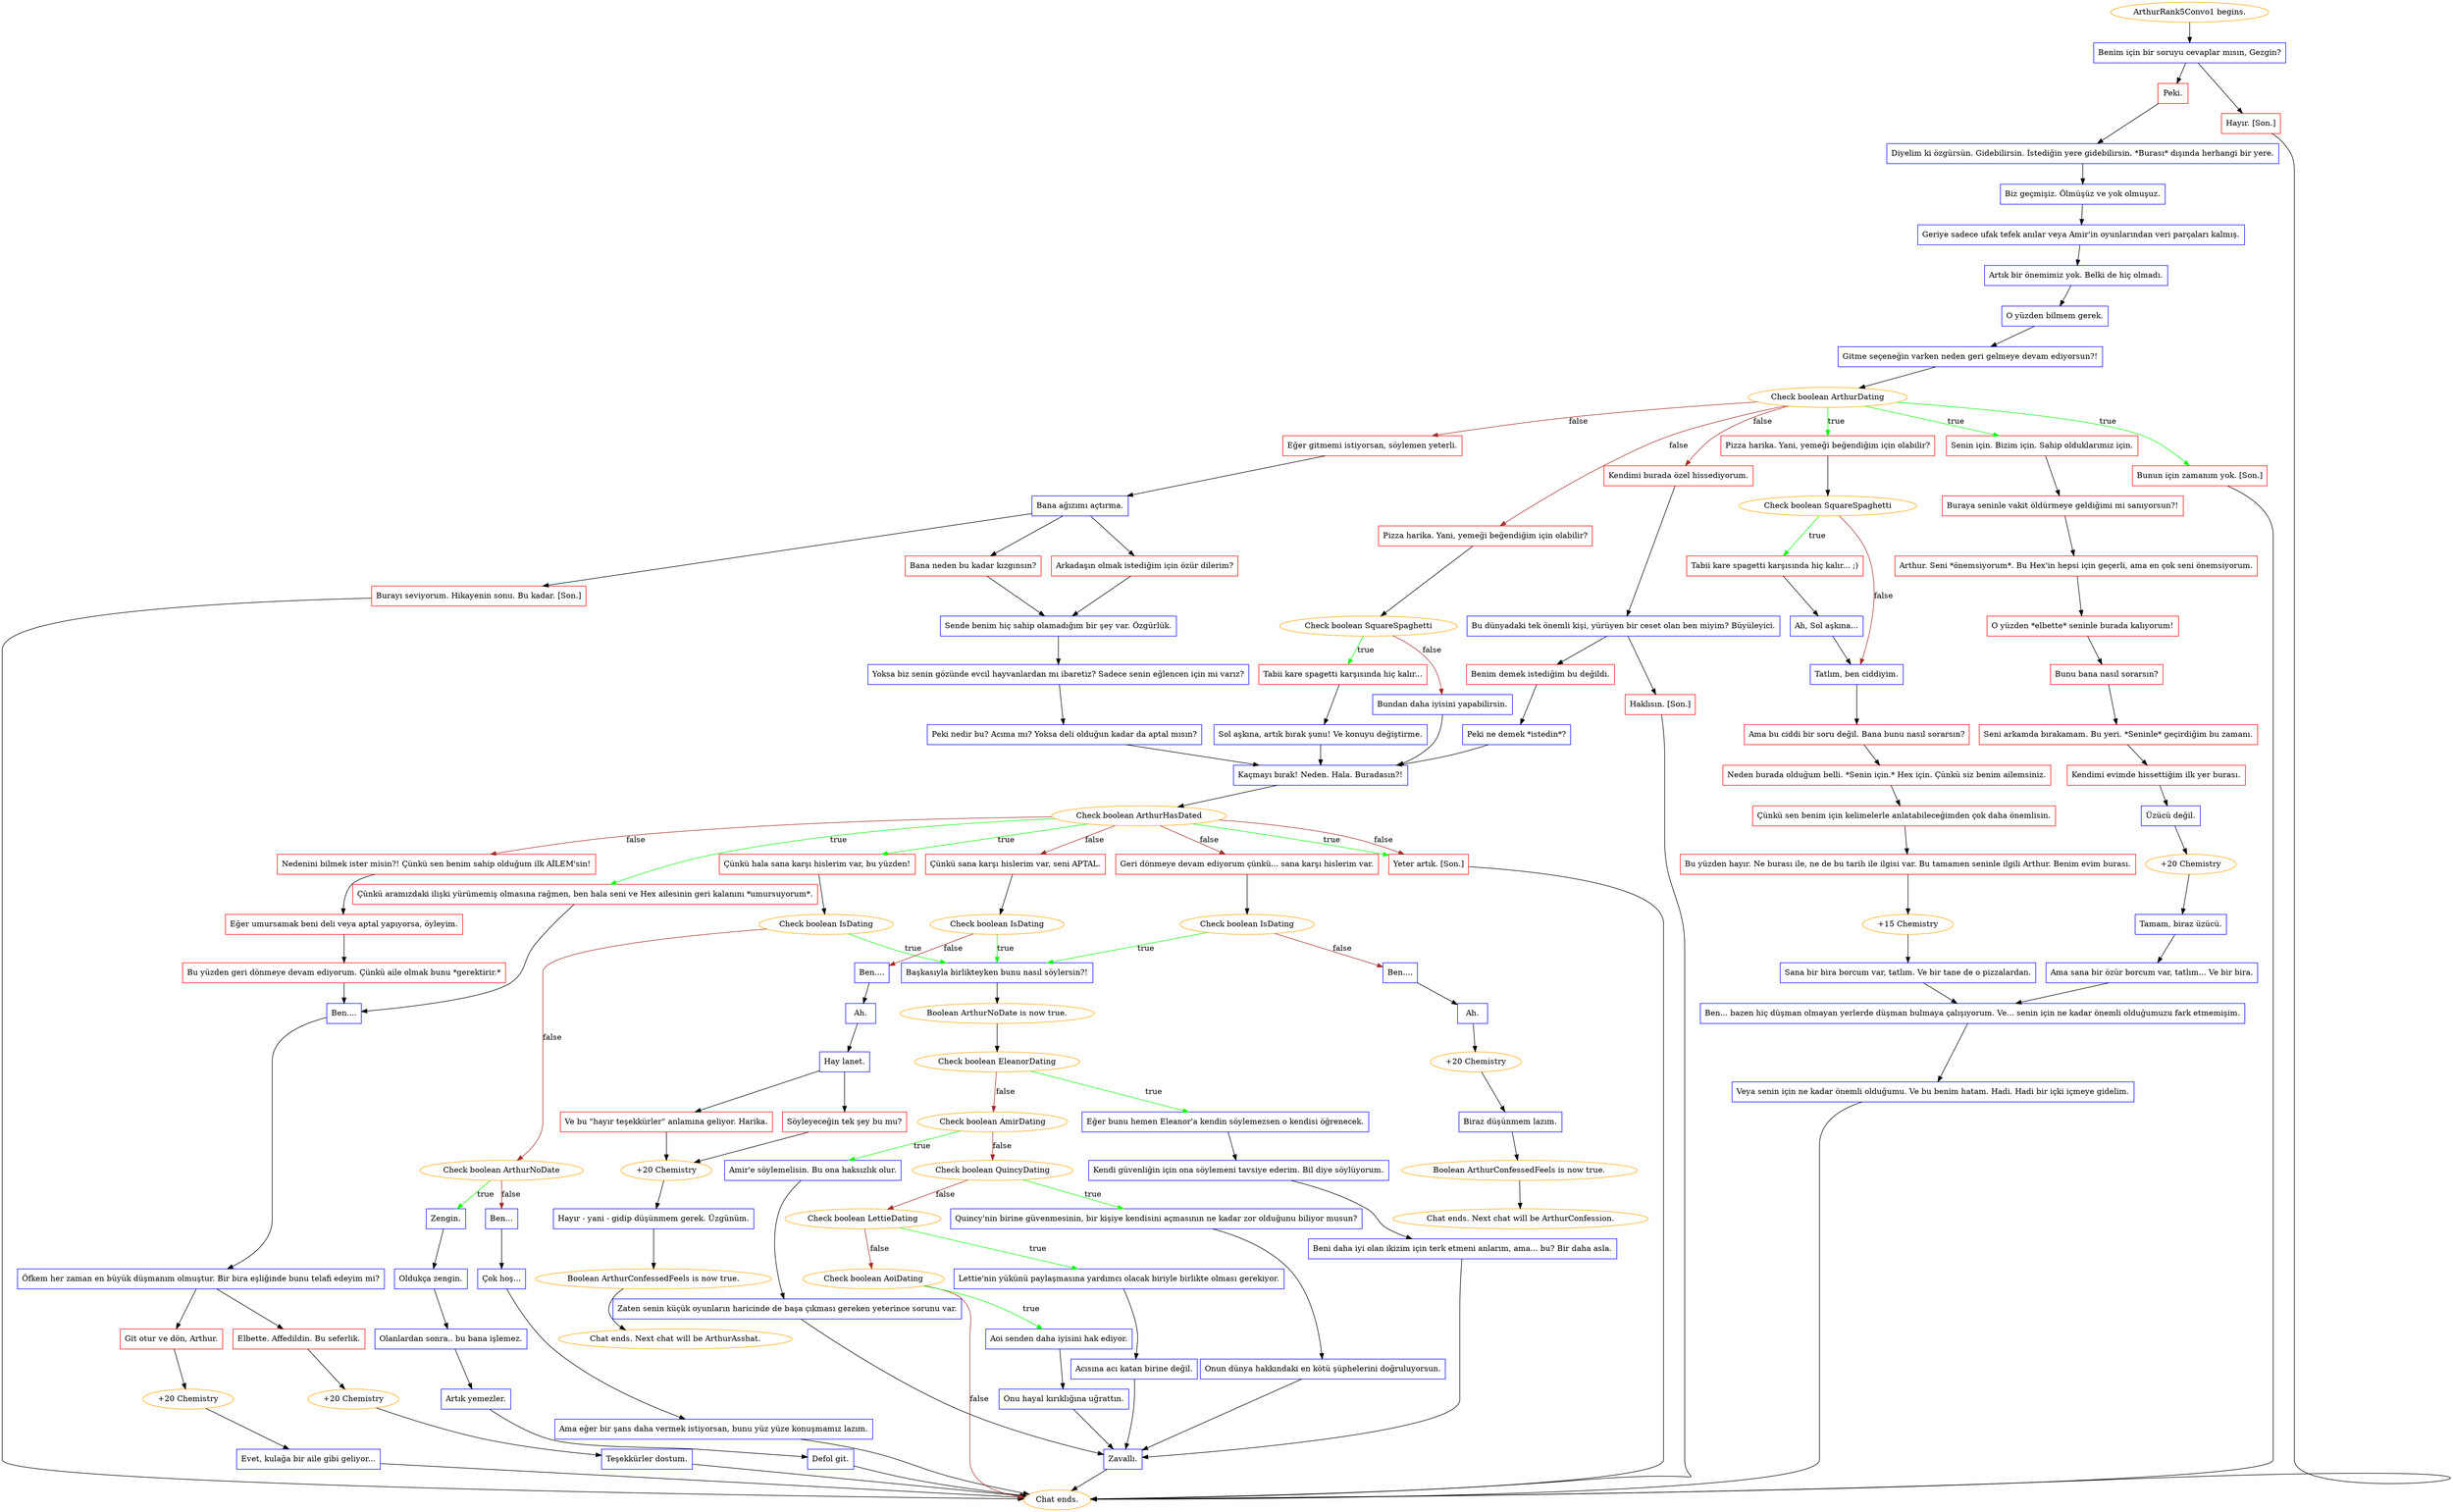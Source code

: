 digraph {
	"ArthurRank5Convo1 begins." [color=orange];
		"ArthurRank5Convo1 begins." -> j3483137733;
	j3483137733 [label="Benim için bir soruyu cevaplar mısın, Gezgin?",shape=box,color=blue];
		j3483137733 -> j2876429053;
		j3483137733 -> j481913329;
	j2876429053 [label="Peki.",shape=box,color=red];
		j2876429053 -> j3672944140;
	j481913329 [label="Hayır. [Son.]",shape=box,color=red];
		j481913329 -> "Chat ends.";
	j3672944140 [label="Diyelim ki özgürsün. Gidebilirsin. İstediğin yere gidebilirsin. *Burası* dışında herhangi bir yere.",shape=box,color=blue];
		j3672944140 -> j1305281287;
	"Chat ends." [color=orange];
	j1305281287 [label="Biz geçmişiz. Ölmüşüz ve yok olmuşuz.",shape=box,color=blue];
		j1305281287 -> j187634152;
	j187634152 [label="Geriye sadece ufak tefek anılar veya Amir'in oyunlarından veri parçaları kalmış.",shape=box,color=blue];
		j187634152 -> j2010748406;
	j2010748406 [label="Artık bir önemimiz yok. Belki de hiç olmadı.",shape=box,color=blue];
		j2010748406 -> j97696875;
	j97696875 [label="O yüzden bilmem gerek.",shape=box,color=blue];
		j97696875 -> j269183600;
	j269183600 [label="Gitme seçeneğin varken neden geri gelmeye devam ediyorsun?!",shape=box,color=blue];
		j269183600 -> j171613394;
	j171613394 [label="Check boolean ArthurDating",color=orange];
		j171613394 -> j1177522131 [label=true,color=green];
		j171613394 -> j2526893035 [label=true,color=green];
		j171613394 -> j1417070104 [label=true,color=green];
		j171613394 -> j3391012061 [label=false,color=brown];
		j171613394 -> j1265703806 [label=false,color=brown];
		j171613394 -> j2046034622 [label=false,color=brown];
	j1177522131 [label="Pizza harika. Yani, yemeği beğendiğim için olabilir?",shape=box,color=red];
		j1177522131 -> j2678399235;
	j2526893035 [label="Senin için. Bizim için. Sahip olduklarımız için.",shape=box,color=red];
		j2526893035 -> j2420881419;
	j1417070104 [label="Bunun için zamanım yok. [Son.]",shape=box,color=red];
		j1417070104 -> "Chat ends.";
	j3391012061 [label="Kendimi burada özel hissediyorum.",shape=box,color=red];
		j3391012061 -> j1187122476;
	j1265703806 [label="Pizza harika. Yani, yemeği beğendiğim için olabilir?",shape=box,color=red];
		j1265703806 -> j2637784598;
	j2046034622 [label="Eğer gitmemi istiyorsan, söylemen yeterli.",shape=box,color=red];
		j2046034622 -> j3687857436;
	j2678399235 [label="Check boolean SquareSpaghetti",color=orange];
		j2678399235 -> j355532526 [label=true,color=green];
		j2678399235 -> j153454307 [label=false,color=brown];
	j2420881419 [label="Buraya seninle vakit öldürmeye geldiğimi mi sanıyorsun?!",shape=box,color=red];
		j2420881419 -> j732375277;
	j1187122476 [label="Bu dünyadaki tek önemli kişi, yürüyen bir ceset olan ben miyim? Büyüleyici.",shape=box,color=blue];
		j1187122476 -> j1120072624;
		j1187122476 -> j3173313081;
	j2637784598 [label="Check boolean SquareSpaghetti",color=orange];
		j2637784598 -> j2063496763 [label=true,color=green];
		j2637784598 -> j3518816412 [label=false,color=brown];
	j3687857436 [label="Bana ağızımı açtırma.",shape=box,color=blue];
		j3687857436 -> j1851540377;
		j3687857436 -> j1655694913;
		j3687857436 -> j1365011905;
	j355532526 [label="Tabii kare spagetti karşısında hiç kalır... ;)",shape=box,color=red];
		j355532526 -> j1022343440;
	j153454307 [label="Tatlım, ben ciddiyim.",shape=box,color=blue];
		j153454307 -> j3243253696;
	j732375277 [label="Arthur. Seni *önemsiyorum*. Bu Hex'in hepsi için geçerli, ama en çok seni önemsiyorum.",shape=box,color=red];
		j732375277 -> j42120923;
	j1120072624 [label="Benim demek istediğim bu değildi.",shape=box,color=red];
		j1120072624 -> j4181651287;
	j3173313081 [label="Haklısın. [Son.]",shape=box,color=red];
		j3173313081 -> "Chat ends.";
	j2063496763 [label="Tabii kare spagetti karşısında hiç kalır...",shape=box,color=red];
		j2063496763 -> j807977027;
	j3518816412 [label="Bundan daha iyisini yapabilirsin.",shape=box,color=blue];
		j3518816412 -> j2904137329;
	j1851540377 [label="Burayı seviyorum. Hikayenin sonu. Bu kadar. [Son.]",shape=box,color=red];
		j1851540377 -> "Chat ends.";
	j1655694913 [label="Bana neden bu kadar kızgınsın?",shape=box,color=red];
		j1655694913 -> j3999676285;
	j1365011905 [label="Arkadaşın olmak istediğim için özür dilerim?",shape=box,color=red];
		j1365011905 -> j3999676285;
	j1022343440 [label="Ah, Sol aşkına...",shape=box,color=blue];
		j1022343440 -> j153454307;
	j3243253696 [label="Ama bu ciddi bir soru değil. Bana bunu nasıl sorarsın?",shape=box,color=red];
		j3243253696 -> j1889135442;
	j42120923 [label="O yüzden *elbette* seninle burada kalıyorum!",shape=box,color=red];
		j42120923 -> j507966316;
	j4181651287 [label="Peki ne demek *istedin*?",shape=box,color=blue];
		j4181651287 -> j2904137329;
	j807977027 [label="Sol aşkına, artık bırak şunu! Ve konuyu değiştirme.",shape=box,color=blue];
		j807977027 -> j2904137329;
	j2904137329 [label="Kaçmayı bırak! Neden. Hala. Buradasın?!",shape=box,color=blue];
		j2904137329 -> j3958076909;
	j3999676285 [label="Sende benim hiç sahip olamadığım bir şey var. Özgürlük.",shape=box,color=blue];
		j3999676285 -> j1245389069;
	j1889135442 [label="Neden burada olduğum belli. *Senin için.* Hex için. Çünkü siz benim ailemsiniz.",shape=box,color=red];
		j1889135442 -> j2291129172;
	j507966316 [label="Bunu bana nasıl sorarsın?",shape=box,color=red];
		j507966316 -> j3900083645;
	j3958076909 [label="Check boolean ArthurHasDated",color=orange];
		j3958076909 -> j3146580986 [label=true,color=green];
		j3958076909 -> j2866423996 [label=true,color=green];
		j3958076909 -> j4245769546 [label=true,color=green];
		j3958076909 -> j747867411 [label=false,color=brown];
		j3958076909 -> j279222263 [label=false,color=brown];
		j3958076909 -> j3678787737 [label=false,color=brown];
		j3958076909 -> j3146580986 [label=false,color=brown];
	j1245389069 [label="Yoksa biz senin gözünde evcil hayvanlardan mı ibaretiz? Sadece senin eğlencen için mi varız?",shape=box,color=blue];
		j1245389069 -> j4168340942;
	j2291129172 [label="Çünkü sen benim için kelimelerle anlatabileceğimden çok daha önemlisin.",shape=box,color=red];
		j2291129172 -> j1353395047;
	j3900083645 [label="Seni arkamda bırakamam. Bu yeri. *Seninle* geçirdiğim bu zamanı.",shape=box,color=red];
		j3900083645 -> j1404833605;
	j3146580986 [label="Yeter artık. [Son.]",shape=box,color=red];
		j3146580986 -> "Chat ends.";
	j2866423996 [label="Çünkü aramızdaki ilişki yürümemiş olmasına rağmen, ben hala seni ve Hex ailesinin geri kalanını *umursuyorum*.",shape=box,color=red];
		j2866423996 -> j1643508459;
	j4245769546 [label="Çünkü hala sana karşı hislerim var, bu yüzden!",shape=box,color=red];
		j4245769546 -> j3975446414;
	j747867411 [label="Çünkü sana karşı hislerim var, seni APTAL.",shape=box,color=red];
		j747867411 -> j3037390070;
	j279222263 [label="Geri dönmeye devam ediyorum çünkü... sana karşı hislerim var.",shape=box,color=red];
		j279222263 -> j2267515184;
	j3678787737 [label="Nedenini bilmek ister misin?! Çünkü sen benim sahip olduğum ilk AİLEM'sin!",shape=box,color=red];
		j3678787737 -> j3838094384;
	j4168340942 [label="Peki nedir bu? Acıma mı? Yoksa deli olduğun kadar da aptal mısın?",shape=box,color=blue];
		j4168340942 -> j2904137329;
	j1353395047 [label="Bu yüzden hayır. Ne burası ile, ne de bu tarih ile ilgisi var. Bu tamamen seninle ilgili Arthur. Benim evim burası.",shape=box,color=red];
		j1353395047 -> j4135083199;
	j1404833605 [label="Kendimi evimde hissettiğim ilk yer burası.",shape=box,color=red];
		j1404833605 -> j70261436;
	j1643508459 [label="Ben....",shape=box,color=blue];
		j1643508459 -> j235249267;
	j3975446414 [label="Check boolean IsDating",color=orange];
		j3975446414 -> j3814468154 [label=true,color=green];
		j3975446414 -> j1152128881 [label=false,color=brown];
	j3037390070 [label="Check boolean IsDating",color=orange];
		j3037390070 -> j3814468154 [label=true,color=green];
		j3037390070 -> j507228036 [label=false,color=brown];
	j2267515184 [label="Check boolean IsDating",color=orange];
		j2267515184 -> j3814468154 [label=true,color=green];
		j2267515184 -> j475987763 [label=false,color=brown];
	j3838094384 [label="Eğer umursamak beni deli veya aptal yapıyorsa, öyleyim.",shape=box,color=red];
		j3838094384 -> j849060904;
	j4135083199 [label="+15 Chemistry",color=orange];
		j4135083199 -> j2116474029;
	j70261436 [label="Üzücü değil.",shape=box,color=blue];
		j70261436 -> j1314026447;
	j235249267 [label="Öfkem her zaman en büyük düşmanım olmuştur. Bir bira eşliğinde bunu telafi edeyim mi?",shape=box,color=blue];
		j235249267 -> j2960225174;
		j235249267 -> j331027012;
	j3814468154 [label="Başkasıyla birlikteyken bunu nasıl söylersin?!",shape=box,color=blue];
		j3814468154 -> j1854672327;
	j1152128881 [label="Check boolean ArthurNoDate",color=orange];
		j1152128881 -> j407137179 [label=true,color=green];
		j1152128881 -> j300764557 [label=false,color=brown];
	j507228036 [label="Ben....",shape=box,color=blue];
		j507228036 -> j1260774245;
	j475987763 [label="Ben....",shape=box,color=blue];
		j475987763 -> j1071255683;
	j849060904 [label="Bu yüzden geri dönmeye devam ediyorum. Çünkü aile olmak bunu *gerektirir.*",shape=box,color=red];
		j849060904 -> j1643508459;
	j2116474029 [label="Sana bir bira borcum var, tatlım. Ve bir tane de o pizzalardan.",shape=box,color=blue];
		j2116474029 -> j1072510730;
	j1314026447 [label="+20 Chemistry",color=orange];
		j1314026447 -> j553468307;
	j2960225174 [label="Git otur ve dön, Arthur.",shape=box,color=red];
		j2960225174 -> j4178700328;
	j331027012 [label="Elbette. Affedildin. Bu seferlik.",shape=box,color=red];
		j331027012 -> j566360984;
	j1854672327 [label="Boolean ArthurNoDate is now true.",color=orange];
		j1854672327 -> j3950968979;
	j407137179 [label="Zengin.",shape=box,color=blue];
		j407137179 -> j2899793947;
	j300764557 [label="Ben...",shape=box,color=blue];
		j300764557 -> j43145806;
	j1260774245 [label="Ah.",shape=box,color=blue];
		j1260774245 -> j1135256338;
	j1071255683 [label="Ah.",shape=box,color=blue];
		j1071255683 -> j1382490535;
	j1072510730 [label="Ben... bazen hiç düşman olmayan yerlerde düşman bulmaya çalışıyorum. Ve... senin için ne kadar önemli olduğumuzu fark etmemişim.",shape=box,color=blue];
		j1072510730 -> j1201840363;
	j553468307 [label="Tamam, biraz üzücü.",shape=box,color=blue];
		j553468307 -> j2524907161;
	j4178700328 [label="+20 Chemistry",color=orange];
		j4178700328 -> j4115726391;
	j566360984 [label="+20 Chemistry",color=orange];
		j566360984 -> j3031317632;
	j3950968979 [label="Check boolean EleanorDating",color=orange];
		j3950968979 -> j2315838156 [label=true,color=green];
		j3950968979 -> j143777444 [label=false,color=brown];
	j2899793947 [label="Oldukça zengin.",shape=box,color=blue];
		j2899793947 -> j2896739061;
	j43145806 [label="Çok hoş...",shape=box,color=blue];
		j43145806 -> j423990597;
	j1135256338 [label="Hay lanet.",shape=box,color=blue];
		j1135256338 -> j1881089997;
		j1135256338 -> j3378440616;
	j1382490535 [label="+20 Chemistry",color=orange];
		j1382490535 -> j116167257;
	j1201840363 [label="Veya senin için ne kadar önemli olduğumu. Ve bu benim hatam. Hadi. Hadi bir içki içmeye gidelim.",shape=box,color=blue];
		j1201840363 -> "Chat ends.";
	j2524907161 [label="Ama sana bir özür borcum var, tatlım... Ve bir bira.",shape=box,color=blue];
		j2524907161 -> j1072510730;
	j4115726391 [label="Evet, kulağa bir aile gibi geliyor...",shape=box,color=blue];
		j4115726391 -> "Chat ends.";
	j3031317632 [label="Teşekkürler dostum.",shape=box,color=blue];
		j3031317632 -> "Chat ends.";
	j2315838156 [label="Eğer bunu hemen Eleanor'a kendin söylemezsen o kendisi öğrenecek.",shape=box,color=blue];
		j2315838156 -> j1833042999;
	j143777444 [label="Check boolean AmirDating",color=orange];
		j143777444 -> j1848666035 [label=true,color=green];
		j143777444 -> j3817716774 [label=false,color=brown];
	j2896739061 [label="Olanlardan sonra.. bu bana işlemez.",shape=box,color=blue];
		j2896739061 -> j1734648477;
	j423990597 [label="Ama eğer bir şans daha vermek istiyorsan, bunu yüz yüze konuşmamız lazım.",shape=box,color=blue];
		j423990597 -> "Chat ends.";
	j1881089997 [label="Ve bu \"hayır teşekkürler\" anlamına geliyor. Harika.",shape=box,color=red];
		j1881089997 -> j1139761350;
	j3378440616 [label="Söyleyeceğin tek şey bu mu?",shape=box,color=red];
		j3378440616 -> j1139761350;
	j116167257 [label="Biraz düşünmem lazım.",shape=box,color=blue];
		j116167257 -> j2694765404;
	j1833042999 [label="Kendi güvenliğin için ona söylemeni tavsiye ederim. Bil diye söylüyorum.",shape=box,color=blue];
		j1833042999 -> j1420554224;
	j1848666035 [label="Amir'e söylemelisin. Bu ona haksızlık olur.",shape=box,color=blue];
		j1848666035 -> j1520113672;
	j3817716774 [label="Check boolean QuincyDating",color=orange];
		j3817716774 -> j3109474347 [label=true,color=green];
		j3817716774 -> j2575432444 [label=false,color=brown];
	j1734648477 [label="Artık yemezler.",shape=box,color=blue];
		j1734648477 -> j266246221;
	j1139761350 [label="+20 Chemistry",color=orange];
		j1139761350 -> j2307085464;
	j2694765404 [label="Boolean ArthurConfessedFeels is now true.",color=orange];
		j2694765404 -> "Chat ends. Next chat will be ArthurConfession.";
	j1420554224 [label="Beni daha iyi olan ikizim için terk etmeni anlarım, ama... bu? Bir daha asla.",shape=box,color=blue];
		j1420554224 -> j2311583880;
	j1520113672 [label="Zaten senin küçük oyunların haricinde de başa çıkması gereken yeterince sorunu var.",shape=box,color=blue];
		j1520113672 -> j2311583880;
	j3109474347 [label="Quincy'nin birine güvenmesinin, bir kişiye kendisini açmasının ne kadar zor olduğunu biliyor musun?",shape=box,color=blue];
		j3109474347 -> j2425773281;
	j2575432444 [label="Check boolean LettieDating",color=orange];
		j2575432444 -> j1957602962 [label=true,color=green];
		j2575432444 -> j2097045387 [label=false,color=brown];
	j266246221 [label="Defol git.",shape=box,color=blue];
		j266246221 -> "Chat ends.";
	j2307085464 [label="Hayır - yani - gidip düşünmem gerek. Üzgünüm.",shape=box,color=blue];
		j2307085464 -> j516892496;
	"Chat ends. Next chat will be ArthurConfession." [color=orange];
	j2311583880 [label="Zavallı.",shape=box,color=blue];
		j2311583880 -> "Chat ends.";
	j2425773281 [label="Onun dünya hakkındaki en kötü şüphelerini doğruluyorsun.",shape=box,color=blue];
		j2425773281 -> j2311583880;
	j1957602962 [label="Lettie'nin yükünü paylaşmasına yardımcı olacak biriyle birlikte olması gerekiyor.",shape=box,color=blue];
		j1957602962 -> j4011570779;
	j2097045387 [label="Check boolean AoiDating",color=orange];
		j2097045387 -> j663573715 [label=true,color=green];
		j2097045387 -> "Chat ends." [label=false,color=brown];
	j516892496 [label="Boolean ArthurConfessedFeels is now true.",color=orange];
		j516892496 -> "Chat ends. Next chat will be ArthurAsshat.";
	j4011570779 [label="Acısına acı katan birine değil.",shape=box,color=blue];
		j4011570779 -> j2311583880;
	j663573715 [label="Aoi senden daha iyisini hak ediyor.",shape=box,color=blue];
		j663573715 -> j3695735185;
	"Chat ends. Next chat will be ArthurAsshat." [color=orange];
	j3695735185 [label="Onu hayal kırıklığına uğrattın.",shape=box,color=blue];
		j3695735185 -> j2311583880;
}